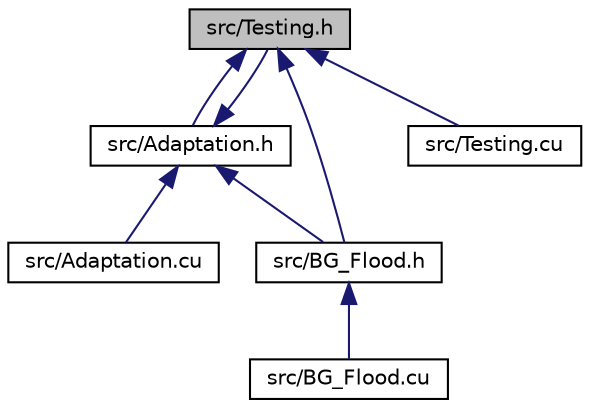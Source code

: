 digraph "src/Testing.h"
{
 // LATEX_PDF_SIZE
  edge [fontname="Helvetica",fontsize="10",labelfontname="Helvetica",labelfontsize="10"];
  node [fontname="Helvetica",fontsize="10",shape=record];
  Node1 [label="src/Testing.h",height=0.2,width=0.4,color="black", fillcolor="grey75", style="filled", fontcolor="black",tooltip=" "];
  Node1 -> Node2 [dir="back",color="midnightblue",fontsize="10",style="solid"];
  Node2 [label="src/Adaptation.h",height=0.2,width=0.4,color="black", fillcolor="white", style="filled",URL="$Adaptation_8h.html",tooltip=" "];
  Node2 -> Node3 [dir="back",color="midnightblue",fontsize="10",style="solid"];
  Node3 [label="src/Adaptation.cu",height=0.2,width=0.4,color="black", fillcolor="white", style="filled",URL="$Adaptation_8cu.html",tooltip=" "];
  Node2 -> Node4 [dir="back",color="midnightblue",fontsize="10",style="solid"];
  Node4 [label="src/BG_Flood.h",height=0.2,width=0.4,color="black", fillcolor="white", style="filled",URL="$BG__Flood_8h.html",tooltip=" "];
  Node4 -> Node5 [dir="back",color="midnightblue",fontsize="10",style="solid"];
  Node5 [label="src/BG_Flood.cu",height=0.2,width=0.4,color="black", fillcolor="white", style="filled",URL="$BG__Flood_8cu.html",tooltip=" "];
  Node2 -> Node1 [dir="back",color="midnightblue",fontsize="10",style="solid"];
  Node1 -> Node4 [dir="back",color="midnightblue",fontsize="10",style="solid"];
  Node1 -> Node6 [dir="back",color="midnightblue",fontsize="10",style="solid"];
  Node6 [label="src/Testing.cu",height=0.2,width=0.4,color="black", fillcolor="white", style="filled",URL="$Testing_8cu.html",tooltip=" "];
}
